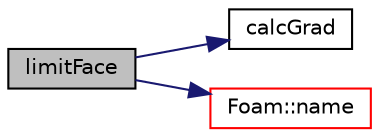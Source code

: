 digraph "limitFace"
{
  bgcolor="transparent";
  edge [fontname="Helvetica",fontsize="10",labelfontname="Helvetica",labelfontsize="10"];
  node [fontname="Helvetica",fontsize="10",shape=record];
  rankdir="LR";
  Node318 [label="limitFace",height=0.2,width=0.4,color="black", fillcolor="grey75", style="filled", fontcolor="black"];
  Node318 -> Node319 [color="midnightblue",fontsize="10",style="solid",fontname="Helvetica"];
  Node319 [label="calcGrad",height=0.2,width=0.4,color="black",URL="$a23381.html#a7dfce2567087a0024a7bc24421c8f9c7",tooltip="Return the gradient of the given field to the gradScheme::grad. "];
  Node318 -> Node320 [color="midnightblue",fontsize="10",style="solid",fontname="Helvetica"];
  Node320 [label="Foam::name",height=0.2,width=0.4,color="red",URL="$a21851.html#adcb0df2bd4953cb6bb390272d8263c3a",tooltip="Return a string representation of a complex. "];
}
